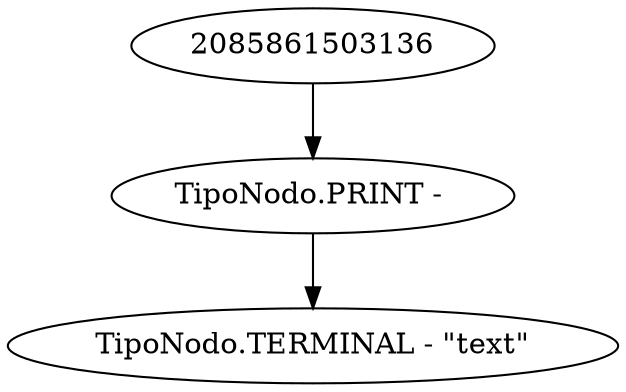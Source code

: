 digraph ast {
	2085852495632 [label="TipoNodo.PRINT - "]
	2085861503136 -> 2085852495632
	2085861505968 [label="TipoNodo.TERMINAL - \"text\""]
	2085852495632 -> 2085861505968
}
